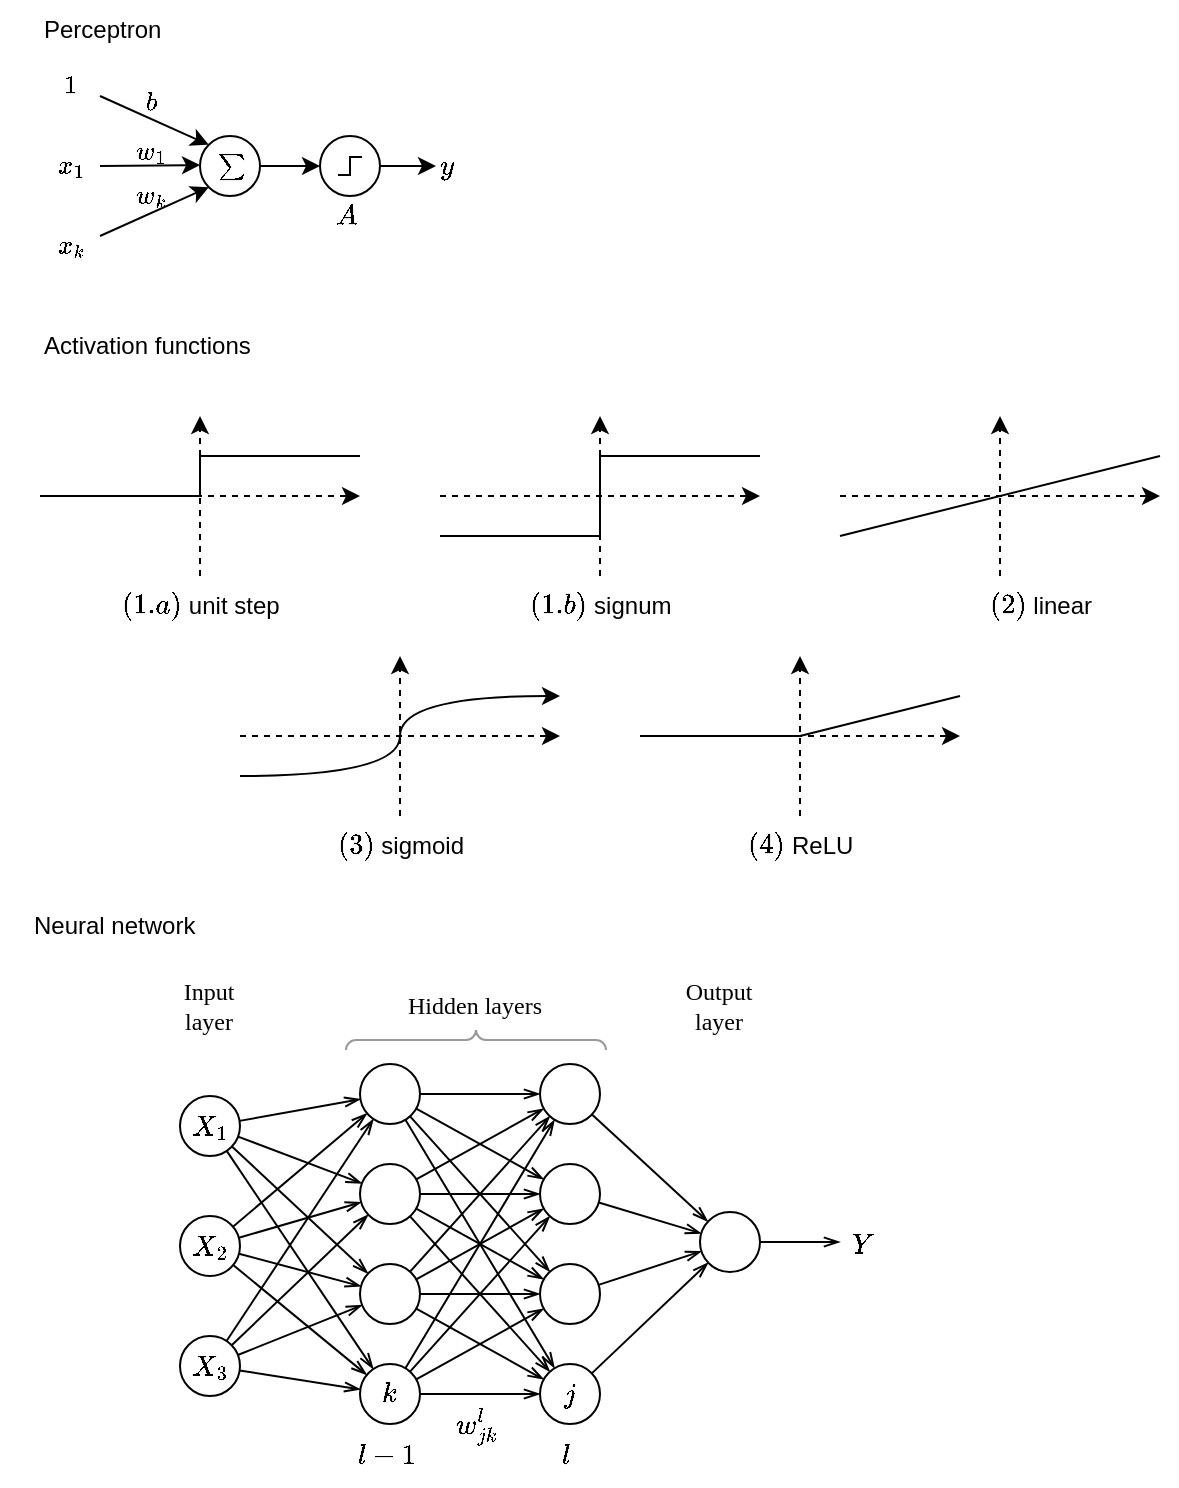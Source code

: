 <mxfile version="21.0.2" type="device"><diagram name="Page-1" id="VFAG-Es1JeD9Thtb0Syb"><mxGraphModel dx="1050" dy="515" grid="1" gridSize="10" guides="1" tooltips="1" connect="1" arrows="1" fold="1" page="1" pageScale="1" pageWidth="850" pageHeight="1100" math="1" shadow="0"><root><mxCell id="0"/><mxCell id="1" parent="0"/><mxCell id="N1mfwDlpMZsCJ6bzJTeq-12" value="$$w_k$$" style="text;html=1;align=center;verticalAlign=middle;resizable=0;points=[];autosize=1;strokeColor=none;fillColor=none;fontSize=11;" parent="1" vertex="1"><mxGeometry x="100" y="95" width="70" height="30" as="geometry"/></mxCell><mxCell id="N1mfwDlpMZsCJ6bzJTeq-11" value="$$w_1$$" style="text;html=1;align=center;verticalAlign=middle;resizable=0;points=[];autosize=1;strokeColor=none;fillColor=none;fontSize=11;" parent="1" vertex="1"><mxGeometry x="100" y="73" width="70" height="30" as="geometry"/></mxCell><mxCell id="N1mfwDlpMZsCJ6bzJTeq-13" style="edgeStyle=orthogonalEdgeStyle;rounded=0;orthogonalLoop=1;jettySize=auto;html=1;entryX=0;entryY=0.5;entryDx=0;entryDy=0;entryPerimeter=0;" parent="1" source="N1mfwDlpMZsCJ6bzJTeq-1" target="dIFMeONxjAoOizH738Gz-7" edge="1"><mxGeometry relative="1" as="geometry"><mxPoint x="210" y="95" as="targetPoint"/></mxGeometry></mxCell><mxCell id="N1mfwDlpMZsCJ6bzJTeq-1" value="" style="ellipse;whiteSpace=wrap;html=1;" parent="1" vertex="1"><mxGeometry x="160" y="80" width="30" height="30" as="geometry"/></mxCell><mxCell id="N1mfwDlpMZsCJ6bzJTeq-2" value="" style="endArrow=classic;html=1;rounded=0;" parent="1" edge="1"><mxGeometry width="50" height="50" relative="1" as="geometry"><mxPoint x="110" y="95" as="sourcePoint"/><mxPoint x="160" y="94.5" as="targetPoint"/></mxGeometry></mxCell><mxCell id="N1mfwDlpMZsCJ6bzJTeq-3" value="" style="endArrow=classic;html=1;rounded=0;entryX=0;entryY=1;entryDx=0;entryDy=0;" parent="1" target="N1mfwDlpMZsCJ6bzJTeq-1" edge="1"><mxGeometry width="50" height="50" relative="1" as="geometry"><mxPoint x="110" y="130" as="sourcePoint"/><mxPoint x="160" y="115.5" as="targetPoint"/></mxGeometry></mxCell><mxCell id="N1mfwDlpMZsCJ6bzJTeq-5" value="" style="endArrow=classic;html=1;rounded=0;entryX=0;entryY=0;entryDx=0;entryDy=0;" parent="1" target="N1mfwDlpMZsCJ6bzJTeq-1" edge="1"><mxGeometry width="50" height="50" relative="1" as="geometry"><mxPoint x="110" y="60" as="sourcePoint"/><mxPoint x="170" y="104.5" as="targetPoint"/></mxGeometry></mxCell><mxCell id="N1mfwDlpMZsCJ6bzJTeq-6" value="$$1$$" style="text;html=1;align=center;verticalAlign=middle;resizable=0;points=[];autosize=1;strokeColor=none;fillColor=none;fontSize=11;" parent="1" vertex="1"><mxGeometry x="70" y="40" width="50" height="30" as="geometry"/></mxCell><mxCell id="N1mfwDlpMZsCJ6bzJTeq-7" value="$$x_1$$" style="text;html=1;align=center;verticalAlign=middle;resizable=0;points=[];autosize=1;strokeColor=none;fillColor=none;fontSize=11;" parent="1" vertex="1"><mxGeometry x="60" y="80" width="70" height="30" as="geometry"/></mxCell><mxCell id="N1mfwDlpMZsCJ6bzJTeq-8" value="$$x_k$$" style="text;html=1;align=center;verticalAlign=middle;resizable=0;points=[];autosize=1;strokeColor=none;fillColor=none;fontSize=11;" parent="1" vertex="1"><mxGeometry x="60" y="120" width="70" height="30" as="geometry"/></mxCell><mxCell id="N1mfwDlpMZsCJ6bzJTeq-9" value="$$b$$" style="text;html=1;align=center;verticalAlign=middle;resizable=0;points=[];autosize=1;strokeColor=none;fillColor=none;fontSize=11;" parent="1" vertex="1"><mxGeometry x="110" y="48" width="50" height="30" as="geometry"/></mxCell><mxCell id="N1mfwDlpMZsCJ6bzJTeq-15" value="$$y$$" style="text;html=1;align=left;verticalAlign=middle;resizable=0;points=[];autosize=1;strokeColor=none;fillColor=none;" parent="1" vertex="1"><mxGeometry x="278" y="80" width="60" height="30" as="geometry"/></mxCell><mxCell id="dIFMeONxjAoOizH738Gz-1" value="Perceptron" style="text;html=1;align=left;verticalAlign=middle;resizable=0;points=[];autosize=1;strokeColor=none;fillColor=none;" parent="1" vertex="1"><mxGeometry x="80" y="12" width="80" height="30" as="geometry"/></mxCell><mxCell id="dIFMeONxjAoOizH738Gz-2" value="\(\sum\)" style="text;html=1;align=center;verticalAlign=middle;resizable=0;points=[];autosize=1;strokeColor=none;fillColor=none;fontSize=11;" parent="1" vertex="1"><mxGeometry x="145" y="80" width="60" height="30" as="geometry"/></mxCell><mxCell id="dIFMeONxjAoOizH738Gz-8" style="edgeStyle=orthogonalEdgeStyle;rounded=0;orthogonalLoop=1;jettySize=auto;html=1;" parent="1" source="dIFMeONxjAoOizH738Gz-7" target="N1mfwDlpMZsCJ6bzJTeq-15" edge="1"><mxGeometry relative="1" as="geometry"/></mxCell><mxCell id="dIFMeONxjAoOizH738Gz-7" value="" style="pointerEvents=1;verticalLabelPosition=bottom;shadow=0;dashed=0;align=center;html=1;verticalAlign=top;shape=mxgraph.electrical.signal_sources.source;aspect=fixed;points=[[0.5,0,0],[1,0.5,0],[0.5,1,0],[0,0.5,0]];elSignalType=stepOn;" parent="1" vertex="1"><mxGeometry x="220" y="80" width="30" height="30" as="geometry"/></mxCell><mxCell id="dIFMeONxjAoOizH738Gz-9" value="$$A$$" style="text;html=1;align=center;verticalAlign=middle;resizable=0;points=[];autosize=1;strokeColor=none;fillColor=none;" parent="1" vertex="1"><mxGeometry x="203" y="105" width="60" height="30" as="geometry"/></mxCell><mxCell id="dIFMeONxjAoOizH738Gz-10" value="Activation functions" style="text;html=1;align=left;verticalAlign=middle;resizable=0;points=[];autosize=1;strokeColor=none;fillColor=none;" parent="1" vertex="1"><mxGeometry x="80" y="170" width="130" height="30" as="geometry"/></mxCell><mxCell id="dIFMeONxjAoOizH738Gz-11" value="" style="endArrow=classic;html=1;rounded=0;dashed=1;" parent="1" edge="1"><mxGeometry width="50" height="50" relative="1" as="geometry"><mxPoint x="80" y="260" as="sourcePoint"/><mxPoint x="240" y="260" as="targetPoint"/></mxGeometry></mxCell><mxCell id="dIFMeONxjAoOizH738Gz-12" value="" style="endArrow=classic;html=1;rounded=0;dashed=1;" parent="1" edge="1"><mxGeometry width="50" height="50" relative="1" as="geometry"><mxPoint x="160" y="300" as="sourcePoint"/><mxPoint x="160" y="220" as="targetPoint"/></mxGeometry></mxCell><mxCell id="dIFMeONxjAoOizH738Gz-13" value="" style="endArrow=none;html=1;rounded=0;" parent="1" edge="1"><mxGeometry width="50" height="50" relative="1" as="geometry"><mxPoint x="80" y="260" as="sourcePoint"/><mxPoint x="160" y="260" as="targetPoint"/></mxGeometry></mxCell><mxCell id="dIFMeONxjAoOizH738Gz-14" value="" style="endArrow=none;html=1;rounded=0;" parent="1" edge="1"><mxGeometry width="50" height="50" relative="1" as="geometry"><mxPoint x="160" y="240" as="sourcePoint"/><mxPoint x="160" y="260" as="targetPoint"/></mxGeometry></mxCell><mxCell id="dIFMeONxjAoOizH738Gz-15" value="" style="endArrow=none;html=1;rounded=0;" parent="1" edge="1"><mxGeometry width="50" height="50" relative="1" as="geometry"><mxPoint x="160" y="240" as="sourcePoint"/><mxPoint x="240" y="240" as="targetPoint"/></mxGeometry></mxCell><mxCell id="dIFMeONxjAoOizH738Gz-16" value="\((1.a)\) unit step" style="text;html=1;align=center;verticalAlign=middle;resizable=0;points=[];autosize=1;strokeColor=none;fillColor=none;" parent="1" vertex="1"><mxGeometry x="105" y="300" width="110" height="30" as="geometry"/></mxCell><mxCell id="dIFMeONxjAoOizH738Gz-17" value="" style="endArrow=classic;html=1;rounded=0;dashed=1;" parent="1" edge="1"><mxGeometry width="50" height="50" relative="1" as="geometry"><mxPoint x="280" y="260" as="sourcePoint"/><mxPoint x="440" y="260" as="targetPoint"/></mxGeometry></mxCell><mxCell id="dIFMeONxjAoOizH738Gz-18" value="" style="endArrow=classic;html=1;rounded=0;dashed=1;" parent="1" edge="1"><mxGeometry width="50" height="50" relative="1" as="geometry"><mxPoint x="360" y="300" as="sourcePoint"/><mxPoint x="360" y="220" as="targetPoint"/></mxGeometry></mxCell><mxCell id="dIFMeONxjAoOizH738Gz-19" value="" style="endArrow=none;html=1;rounded=0;" parent="1" edge="1"><mxGeometry width="50" height="50" relative="1" as="geometry"><mxPoint x="280" y="280" as="sourcePoint"/><mxPoint x="360" y="280" as="targetPoint"/></mxGeometry></mxCell><mxCell id="dIFMeONxjAoOizH738Gz-20" value="" style="endArrow=none;html=1;rounded=0;" parent="1" edge="1"><mxGeometry width="50" height="50" relative="1" as="geometry"><mxPoint x="360" y="240" as="sourcePoint"/><mxPoint x="360" y="280" as="targetPoint"/></mxGeometry></mxCell><mxCell id="dIFMeONxjAoOizH738Gz-21" value="" style="endArrow=none;html=1;rounded=0;" parent="1" edge="1"><mxGeometry width="50" height="50" relative="1" as="geometry"><mxPoint x="360" y="240" as="sourcePoint"/><mxPoint x="440" y="240" as="targetPoint"/></mxGeometry></mxCell><mxCell id="dIFMeONxjAoOizH738Gz-22" value="\((1.b)\) signum" style="text;html=1;align=center;verticalAlign=middle;resizable=0;points=[];autosize=1;strokeColor=none;fillColor=none;" parent="1" vertex="1"><mxGeometry x="310" y="300" width="100" height="30" as="geometry"/></mxCell><mxCell id="dIFMeONxjAoOizH738Gz-23" value="" style="endArrow=classic;html=1;rounded=0;dashed=1;" parent="1" edge="1"><mxGeometry width="50" height="50" relative="1" as="geometry"><mxPoint x="480" y="260" as="sourcePoint"/><mxPoint x="640" y="260" as="targetPoint"/></mxGeometry></mxCell><mxCell id="dIFMeONxjAoOizH738Gz-24" value="" style="endArrow=classic;html=1;rounded=0;dashed=1;" parent="1" edge="1"><mxGeometry width="50" height="50" relative="1" as="geometry"><mxPoint x="560" y="300" as="sourcePoint"/><mxPoint x="560" y="220" as="targetPoint"/></mxGeometry></mxCell><mxCell id="dIFMeONxjAoOizH738Gz-25" value="" style="endArrow=none;html=1;rounded=0;" parent="1" edge="1"><mxGeometry width="50" height="50" relative="1" as="geometry"><mxPoint x="480" y="280" as="sourcePoint"/><mxPoint x="640" y="240" as="targetPoint"/></mxGeometry></mxCell><mxCell id="dIFMeONxjAoOizH738Gz-28" value="\((2)\) linear" style="text;html=1;align=center;verticalAlign=middle;resizable=0;points=[];autosize=1;strokeColor=none;fillColor=none;" parent="1" vertex="1"><mxGeometry x="535" y="300" width="90" height="30" as="geometry"/></mxCell><mxCell id="dIFMeONxjAoOizH738Gz-36" value="" style="endArrow=classic;html=1;rounded=0;dashed=1;" parent="1" edge="1"><mxGeometry width="50" height="50" relative="1" as="geometry"><mxPoint x="180" y="380" as="sourcePoint"/><mxPoint x="340" y="380" as="targetPoint"/></mxGeometry></mxCell><mxCell id="dIFMeONxjAoOizH738Gz-37" value="" style="endArrow=classic;html=1;rounded=0;dashed=1;" parent="1" edge="1"><mxGeometry width="50" height="50" relative="1" as="geometry"><mxPoint x="260" y="420" as="sourcePoint"/><mxPoint x="260" y="340" as="targetPoint"/></mxGeometry></mxCell><mxCell id="dIFMeONxjAoOizH738Gz-41" value="\((3)\) sigmoid" style="text;html=1;align=center;verticalAlign=middle;resizable=0;points=[];autosize=1;strokeColor=none;fillColor=none;" parent="1" vertex="1"><mxGeometry x="210" y="420" width="100" height="30" as="geometry"/></mxCell><mxCell id="dIFMeONxjAoOizH738Gz-43" value="" style="endArrow=classic;html=1;rounded=0;edgeStyle=orthogonalEdgeStyle;curved=1;" parent="1" edge="1"><mxGeometry width="50" height="50" relative="1" as="geometry"><mxPoint x="180" y="400" as="sourcePoint"/><mxPoint x="340" y="360" as="targetPoint"/><Array as="points"><mxPoint x="260" y="400"/><mxPoint x="260" y="360"/></Array></mxGeometry></mxCell><mxCell id="dIFMeONxjAoOizH738Gz-44" value="" style="endArrow=classic;html=1;rounded=0;dashed=1;" parent="1" edge="1"><mxGeometry width="50" height="50" relative="1" as="geometry"><mxPoint x="380" y="380" as="sourcePoint"/><mxPoint x="540" y="380" as="targetPoint"/></mxGeometry></mxCell><mxCell id="dIFMeONxjAoOizH738Gz-45" value="" style="endArrow=classic;html=1;rounded=0;dashed=1;" parent="1" edge="1"><mxGeometry width="50" height="50" relative="1" as="geometry"><mxPoint x="460" y="420" as="sourcePoint"/><mxPoint x="460" y="340" as="targetPoint"/></mxGeometry></mxCell><mxCell id="dIFMeONxjAoOizH738Gz-46" value="" style="endArrow=none;html=1;rounded=0;" parent="1" edge="1"><mxGeometry width="50" height="50" relative="1" as="geometry"><mxPoint x="460" y="380" as="sourcePoint"/><mxPoint x="540" y="360" as="targetPoint"/></mxGeometry></mxCell><mxCell id="dIFMeONxjAoOizH738Gz-47" value="\((4)\) ReLU" style="text;html=1;align=center;verticalAlign=middle;resizable=0;points=[];autosize=1;strokeColor=none;fillColor=none;" parent="1" vertex="1"><mxGeometry x="415" y="420" width="90" height="30" as="geometry"/></mxCell><mxCell id="dIFMeONxjAoOizH738Gz-48" value="" style="endArrow=none;html=1;rounded=0;" parent="1" edge="1"><mxGeometry width="50" height="50" relative="1" as="geometry"><mxPoint x="380" y="380" as="sourcePoint"/><mxPoint x="460" y="380" as="targetPoint"/></mxGeometry></mxCell><mxCell id="u__nq_4O51f67IjN-lV8-1" value="Neural network" style="text;html=1;align=left;verticalAlign=middle;resizable=0;points=[];autosize=1;strokeColor=none;fillColor=none;" parent="1" vertex="1"><mxGeometry x="75" y="460" width="100" height="30" as="geometry"/></mxCell><mxCell id="u__nq_4O51f67IjN-lV8-52" style="rounded=0;orthogonalLoop=1;jettySize=auto;html=1;endArrow=openThin;endFill=0;" parent="1" source="u__nq_4O51f67IjN-lV8-4" target="u__nq_4O51f67IjN-lV8-8" edge="1"><mxGeometry relative="1" as="geometry"/></mxCell><mxCell id="u__nq_4O51f67IjN-lV8-53" style="rounded=0;orthogonalLoop=1;jettySize=auto;html=1;endArrow=openThin;endFill=0;" parent="1" source="u__nq_4O51f67IjN-lV8-4" target="u__nq_4O51f67IjN-lV8-9" edge="1"><mxGeometry relative="1" as="geometry"/></mxCell><mxCell id="u__nq_4O51f67IjN-lV8-54" style="rounded=0;orthogonalLoop=1;jettySize=auto;html=1;endArrow=openThin;endFill=0;" parent="1" source="u__nq_4O51f67IjN-lV8-4" target="u__nq_4O51f67IjN-lV8-10" edge="1"><mxGeometry relative="1" as="geometry"/></mxCell><mxCell id="u__nq_4O51f67IjN-lV8-55" style="rounded=0;orthogonalLoop=1;jettySize=auto;html=1;endArrow=openThin;endFill=0;" parent="1" source="u__nq_4O51f67IjN-lV8-4" target="u__nq_4O51f67IjN-lV8-11" edge="1"><mxGeometry relative="1" as="geometry"/></mxCell><mxCell id="u__nq_4O51f67IjN-lV8-4" value="$$X_1$$" style="ellipse;whiteSpace=wrap;html=1;" parent="1" vertex="1"><mxGeometry x="150" y="560" width="30" height="30" as="geometry"/></mxCell><mxCell id="u__nq_4O51f67IjN-lV8-56" style="rounded=0;orthogonalLoop=1;jettySize=auto;html=1;endArrow=openThin;endFill=0;" parent="1" source="u__nq_4O51f67IjN-lV8-6" target="u__nq_4O51f67IjN-lV8-8" edge="1"><mxGeometry relative="1" as="geometry"/></mxCell><mxCell id="u__nq_4O51f67IjN-lV8-57" style="rounded=0;orthogonalLoop=1;jettySize=auto;html=1;endArrow=openThin;endFill=0;" parent="1" source="u__nq_4O51f67IjN-lV8-6" target="u__nq_4O51f67IjN-lV8-9" edge="1"><mxGeometry relative="1" as="geometry"/></mxCell><mxCell id="u__nq_4O51f67IjN-lV8-58" style="rounded=0;orthogonalLoop=1;jettySize=auto;html=1;endArrow=openThin;endFill=0;" parent="1" source="u__nq_4O51f67IjN-lV8-6" target="u__nq_4O51f67IjN-lV8-10" edge="1"><mxGeometry relative="1" as="geometry"/></mxCell><mxCell id="u__nq_4O51f67IjN-lV8-59" style="rounded=0;orthogonalLoop=1;jettySize=auto;html=1;endArrow=openThin;endFill=0;" parent="1" source="u__nq_4O51f67IjN-lV8-6" target="u__nq_4O51f67IjN-lV8-11" edge="1"><mxGeometry relative="1" as="geometry"/></mxCell><mxCell id="u__nq_4O51f67IjN-lV8-6" value="$$X_2$$" style="ellipse;whiteSpace=wrap;html=1;" parent="1" vertex="1"><mxGeometry x="150" y="620" width="30" height="30" as="geometry"/></mxCell><mxCell id="u__nq_4O51f67IjN-lV8-60" style="rounded=0;orthogonalLoop=1;jettySize=auto;html=1;endArrow=openThin;endFill=0;" parent="1" source="u__nq_4O51f67IjN-lV8-7" target="u__nq_4O51f67IjN-lV8-8" edge="1"><mxGeometry relative="1" as="geometry"/></mxCell><mxCell id="u__nq_4O51f67IjN-lV8-61" style="rounded=0;orthogonalLoop=1;jettySize=auto;html=1;endArrow=openThin;endFill=0;" parent="1" source="u__nq_4O51f67IjN-lV8-7" target="u__nq_4O51f67IjN-lV8-9" edge="1"><mxGeometry relative="1" as="geometry"/></mxCell><mxCell id="u__nq_4O51f67IjN-lV8-62" style="rounded=0;orthogonalLoop=1;jettySize=auto;html=1;endArrow=openThin;endFill=0;" parent="1" source="u__nq_4O51f67IjN-lV8-7" target="u__nq_4O51f67IjN-lV8-10" edge="1"><mxGeometry relative="1" as="geometry"/></mxCell><mxCell id="u__nq_4O51f67IjN-lV8-63" style="rounded=0;orthogonalLoop=1;jettySize=auto;html=1;endArrow=openThin;endFill=0;" parent="1" source="u__nq_4O51f67IjN-lV8-7" target="u__nq_4O51f67IjN-lV8-11" edge="1"><mxGeometry relative="1" as="geometry"/></mxCell><mxCell id="u__nq_4O51f67IjN-lV8-7" value="$$X_3$$" style="ellipse;whiteSpace=wrap;html=1;" parent="1" vertex="1"><mxGeometry x="150" y="680" width="30" height="30" as="geometry"/></mxCell><mxCell id="u__nq_4O51f67IjN-lV8-30" style="rounded=0;orthogonalLoop=1;jettySize=auto;html=1;entryX=0;entryY=0.5;entryDx=0;entryDy=0;endArrow=openThin;endFill=0;" parent="1" source="u__nq_4O51f67IjN-lV8-8" target="u__nq_4O51f67IjN-lV8-12" edge="1"><mxGeometry relative="1" as="geometry"/></mxCell><mxCell id="u__nq_4O51f67IjN-lV8-31" style="rounded=0;orthogonalLoop=1;jettySize=auto;html=1;endArrow=openThin;endFill=0;" parent="1" source="u__nq_4O51f67IjN-lV8-8" target="u__nq_4O51f67IjN-lV8-13" edge="1"><mxGeometry relative="1" as="geometry"/></mxCell><mxCell id="u__nq_4O51f67IjN-lV8-32" style="rounded=0;orthogonalLoop=1;jettySize=auto;html=1;endArrow=openThin;endFill=0;" parent="1" source="u__nq_4O51f67IjN-lV8-8" target="u__nq_4O51f67IjN-lV8-14" edge="1"><mxGeometry relative="1" as="geometry"/></mxCell><mxCell id="u__nq_4O51f67IjN-lV8-33" style="rounded=0;orthogonalLoop=1;jettySize=auto;html=1;endArrow=openThin;endFill=0;" parent="1" source="u__nq_4O51f67IjN-lV8-8" target="u__nq_4O51f67IjN-lV8-15" edge="1"><mxGeometry relative="1" as="geometry"/></mxCell><mxCell id="u__nq_4O51f67IjN-lV8-8" value="" style="ellipse;whiteSpace=wrap;html=1;" parent="1" vertex="1"><mxGeometry x="240" y="544" width="30" height="30" as="geometry"/></mxCell><mxCell id="u__nq_4O51f67IjN-lV8-34" style="rounded=0;orthogonalLoop=1;jettySize=auto;html=1;endArrow=openThin;endFill=0;" parent="1" source="u__nq_4O51f67IjN-lV8-9" target="u__nq_4O51f67IjN-lV8-12" edge="1"><mxGeometry relative="1" as="geometry"/></mxCell><mxCell id="u__nq_4O51f67IjN-lV8-38" style="rounded=0;orthogonalLoop=1;jettySize=auto;html=1;endArrow=openThin;endFill=0;" parent="1" source="u__nq_4O51f67IjN-lV8-9" target="u__nq_4O51f67IjN-lV8-13" edge="1"><mxGeometry relative="1" as="geometry"/></mxCell><mxCell id="u__nq_4O51f67IjN-lV8-39" style="rounded=0;orthogonalLoop=1;jettySize=auto;html=1;endArrow=openThin;endFill=0;" parent="1" source="u__nq_4O51f67IjN-lV8-9" target="u__nq_4O51f67IjN-lV8-14" edge="1"><mxGeometry relative="1" as="geometry"/></mxCell><mxCell id="u__nq_4O51f67IjN-lV8-40" style="rounded=0;orthogonalLoop=1;jettySize=auto;html=1;endArrow=openThin;endFill=0;" parent="1" source="u__nq_4O51f67IjN-lV8-9" target="u__nq_4O51f67IjN-lV8-15" edge="1"><mxGeometry relative="1" as="geometry"/></mxCell><mxCell id="u__nq_4O51f67IjN-lV8-9" value="" style="ellipse;whiteSpace=wrap;html=1;" parent="1" vertex="1"><mxGeometry x="240" y="594" width="30" height="30" as="geometry"/></mxCell><mxCell id="u__nq_4O51f67IjN-lV8-41" style="rounded=0;orthogonalLoop=1;jettySize=auto;html=1;endArrow=openThin;endFill=0;" parent="1" source="u__nq_4O51f67IjN-lV8-10" target="u__nq_4O51f67IjN-lV8-12" edge="1"><mxGeometry relative="1" as="geometry"/></mxCell><mxCell id="u__nq_4O51f67IjN-lV8-42" style="rounded=0;orthogonalLoop=1;jettySize=auto;html=1;endArrow=openThin;endFill=0;" parent="1" source="u__nq_4O51f67IjN-lV8-10" target="u__nq_4O51f67IjN-lV8-13" edge="1"><mxGeometry relative="1" as="geometry"/></mxCell><mxCell id="u__nq_4O51f67IjN-lV8-43" style="rounded=0;orthogonalLoop=1;jettySize=auto;html=1;endArrow=openThin;endFill=0;" parent="1" source="u__nq_4O51f67IjN-lV8-10" target="u__nq_4O51f67IjN-lV8-14" edge="1"><mxGeometry relative="1" as="geometry"/></mxCell><mxCell id="u__nq_4O51f67IjN-lV8-44" style="rounded=0;orthogonalLoop=1;jettySize=auto;html=1;endArrow=openThin;endFill=0;" parent="1" source="u__nq_4O51f67IjN-lV8-10" target="u__nq_4O51f67IjN-lV8-15" edge="1"><mxGeometry relative="1" as="geometry"/></mxCell><mxCell id="u__nq_4O51f67IjN-lV8-10" value="" style="ellipse;whiteSpace=wrap;html=1;" parent="1" vertex="1"><mxGeometry x="240" y="644" width="30" height="30" as="geometry"/></mxCell><mxCell id="u__nq_4O51f67IjN-lV8-46" style="rounded=0;orthogonalLoop=1;jettySize=auto;html=1;endArrow=openThin;endFill=0;" parent="1" source="u__nq_4O51f67IjN-lV8-11" target="u__nq_4O51f67IjN-lV8-15" edge="1"><mxGeometry relative="1" as="geometry"/></mxCell><mxCell id="u__nq_4O51f67IjN-lV8-64" style="rounded=0;orthogonalLoop=1;jettySize=auto;html=1;endArrow=openThin;endFill=0;" parent="1" source="u__nq_4O51f67IjN-lV8-11" target="u__nq_4O51f67IjN-lV8-12" edge="1"><mxGeometry relative="1" as="geometry"/></mxCell><mxCell id="u__nq_4O51f67IjN-lV8-65" style="rounded=0;orthogonalLoop=1;jettySize=auto;html=1;endArrow=openThin;endFill=0;" parent="1" source="u__nq_4O51f67IjN-lV8-11" target="u__nq_4O51f67IjN-lV8-13" edge="1"><mxGeometry relative="1" as="geometry"/></mxCell><mxCell id="u__nq_4O51f67IjN-lV8-66" style="rounded=0;orthogonalLoop=1;jettySize=auto;html=1;endArrow=openThin;endFill=0;" parent="1" source="u__nq_4O51f67IjN-lV8-11" target="u__nq_4O51f67IjN-lV8-14" edge="1"><mxGeometry relative="1" as="geometry"/></mxCell><mxCell id="u__nq_4O51f67IjN-lV8-11" value="$$k$$" style="ellipse;whiteSpace=wrap;html=1;" parent="1" vertex="1"><mxGeometry x="240" y="694" width="30" height="30" as="geometry"/></mxCell><mxCell id="u__nq_4O51f67IjN-lV8-48" style="rounded=0;orthogonalLoop=1;jettySize=auto;html=1;endArrow=openThin;endFill=0;" parent="1" source="u__nq_4O51f67IjN-lV8-12" target="u__nq_4O51f67IjN-lV8-16" edge="1"><mxGeometry relative="1" as="geometry"/></mxCell><mxCell id="u__nq_4O51f67IjN-lV8-12" value="" style="ellipse;whiteSpace=wrap;html=1;" parent="1" vertex="1"><mxGeometry x="330" y="544" width="30" height="30" as="geometry"/></mxCell><mxCell id="u__nq_4O51f67IjN-lV8-49" style="rounded=0;orthogonalLoop=1;jettySize=auto;html=1;endArrow=openThin;endFill=0;" parent="1" source="u__nq_4O51f67IjN-lV8-13" target="u__nq_4O51f67IjN-lV8-16" edge="1"><mxGeometry relative="1" as="geometry"/></mxCell><mxCell id="u__nq_4O51f67IjN-lV8-13" value="" style="ellipse;whiteSpace=wrap;html=1;" parent="1" vertex="1"><mxGeometry x="330" y="594" width="30" height="30" as="geometry"/></mxCell><mxCell id="u__nq_4O51f67IjN-lV8-50" style="rounded=0;orthogonalLoop=1;jettySize=auto;html=1;endArrow=openThin;endFill=0;" parent="1" source="u__nq_4O51f67IjN-lV8-14" target="u__nq_4O51f67IjN-lV8-16" edge="1"><mxGeometry relative="1" as="geometry"/></mxCell><mxCell id="u__nq_4O51f67IjN-lV8-14" value="" style="ellipse;whiteSpace=wrap;html=1;" parent="1" vertex="1"><mxGeometry x="330" y="644" width="30" height="30" as="geometry"/></mxCell><mxCell id="u__nq_4O51f67IjN-lV8-51" style="rounded=0;orthogonalLoop=1;jettySize=auto;html=1;endArrow=openThin;endFill=0;" parent="1" source="u__nq_4O51f67IjN-lV8-15" target="u__nq_4O51f67IjN-lV8-16" edge="1"><mxGeometry relative="1" as="geometry"/></mxCell><mxCell id="u__nq_4O51f67IjN-lV8-15" value="$$j$$" style="ellipse;whiteSpace=wrap;html=1;" parent="1" vertex="1"><mxGeometry x="330" y="694" width="30" height="30" as="geometry"/></mxCell><mxCell id="u__nq_4O51f67IjN-lV8-67" style="edgeStyle=orthogonalEdgeStyle;rounded=0;orthogonalLoop=1;jettySize=auto;html=1;endArrow=openThin;endFill=0;" parent="1" source="u__nq_4O51f67IjN-lV8-16" edge="1"><mxGeometry relative="1" as="geometry"><mxPoint x="480" y="633" as="targetPoint"/></mxGeometry></mxCell><mxCell id="u__nq_4O51f67IjN-lV8-16" value="" style="ellipse;whiteSpace=wrap;html=1;" parent="1" vertex="1"><mxGeometry x="410" y="618" width="30" height="30" as="geometry"/></mxCell><mxCell id="u__nq_4O51f67IjN-lV8-68" value="&lt;font face=&quot;Times New Roman&quot;&gt;Input &lt;br&gt;layer&lt;/font&gt;" style="text;html=1;align=center;verticalAlign=middle;resizable=0;points=[];autosize=1;strokeColor=none;fillColor=none;" parent="1" vertex="1"><mxGeometry x="139" y="495" width="50" height="40" as="geometry"/></mxCell><mxCell id="u__nq_4O51f67IjN-lV8-69" value="&lt;font face=&quot;Times New Roman&quot;&gt;Hidden layers&lt;/font&gt;" style="text;html=1;align=center;verticalAlign=middle;resizable=0;points=[];autosize=1;strokeColor=none;fillColor=none;" parent="1" vertex="1"><mxGeometry x="252" y="500" width="90" height="30" as="geometry"/></mxCell><mxCell id="u__nq_4O51f67IjN-lV8-70" value="" style="verticalLabelPosition=bottom;shadow=0;dashed=0;align=center;html=1;verticalAlign=top;strokeWidth=1;shape=mxgraph.mockup.markup.curlyBrace;whiteSpace=wrap;strokeColor=#999999;" parent="1" vertex="1"><mxGeometry x="233" y="527" width="130" height="10" as="geometry"/></mxCell><mxCell id="u__nq_4O51f67IjN-lV8-72" value="&lt;font face=&quot;Times New Roman&quot;&gt;Output &lt;br&gt;layer&lt;/font&gt;" style="text;html=1;align=center;verticalAlign=middle;resizable=0;points=[];autosize=1;strokeColor=none;fillColor=none;" parent="1" vertex="1"><mxGeometry x="389" y="495" width="60" height="40" as="geometry"/></mxCell><mxCell id="u__nq_4O51f67IjN-lV8-73" value="$$Y$$" style="text;html=1;align=center;verticalAlign=middle;resizable=0;points=[];autosize=1;strokeColor=none;fillColor=none;" parent="1" vertex="1"><mxGeometry x="461" y="619" width="60" height="30" as="geometry"/></mxCell><mxCell id="u__nq_4O51f67IjN-lV8-74" value="" style="rounded=0;whiteSpace=wrap;html=1;strokeColor=none;" parent="1" vertex="1"><mxGeometry x="169" y="730" width="220" height="10" as="geometry"/></mxCell><mxCell id="Zkch6q77OtdIsrsXcO3G-1" value="$$l$$" style="text;html=1;align=center;verticalAlign=middle;resizable=0;points=[];autosize=1;strokeColor=none;fillColor=none;" vertex="1" parent="1"><mxGeometry x="318" y="725" width="50" height="30" as="geometry"/></mxCell><mxCell id="Zkch6q77OtdIsrsXcO3G-2" value="$$l-1$$" style="text;html=1;align=center;verticalAlign=middle;resizable=0;points=[];autosize=1;strokeColor=none;fillColor=none;" vertex="1" parent="1"><mxGeometry x="223" y="725" width="60" height="30" as="geometry"/></mxCell><mxCell id="Zkch6q77OtdIsrsXcO3G-3" value="$$w_{jk}^l$$" style="text;html=1;align=center;verticalAlign=middle;resizable=0;points=[];autosize=1;strokeColor=none;fillColor=none;" vertex="1" parent="1"><mxGeometry x="253" y="710" width="90" height="30" as="geometry"/></mxCell></root></mxGraphModel></diagram></mxfile>